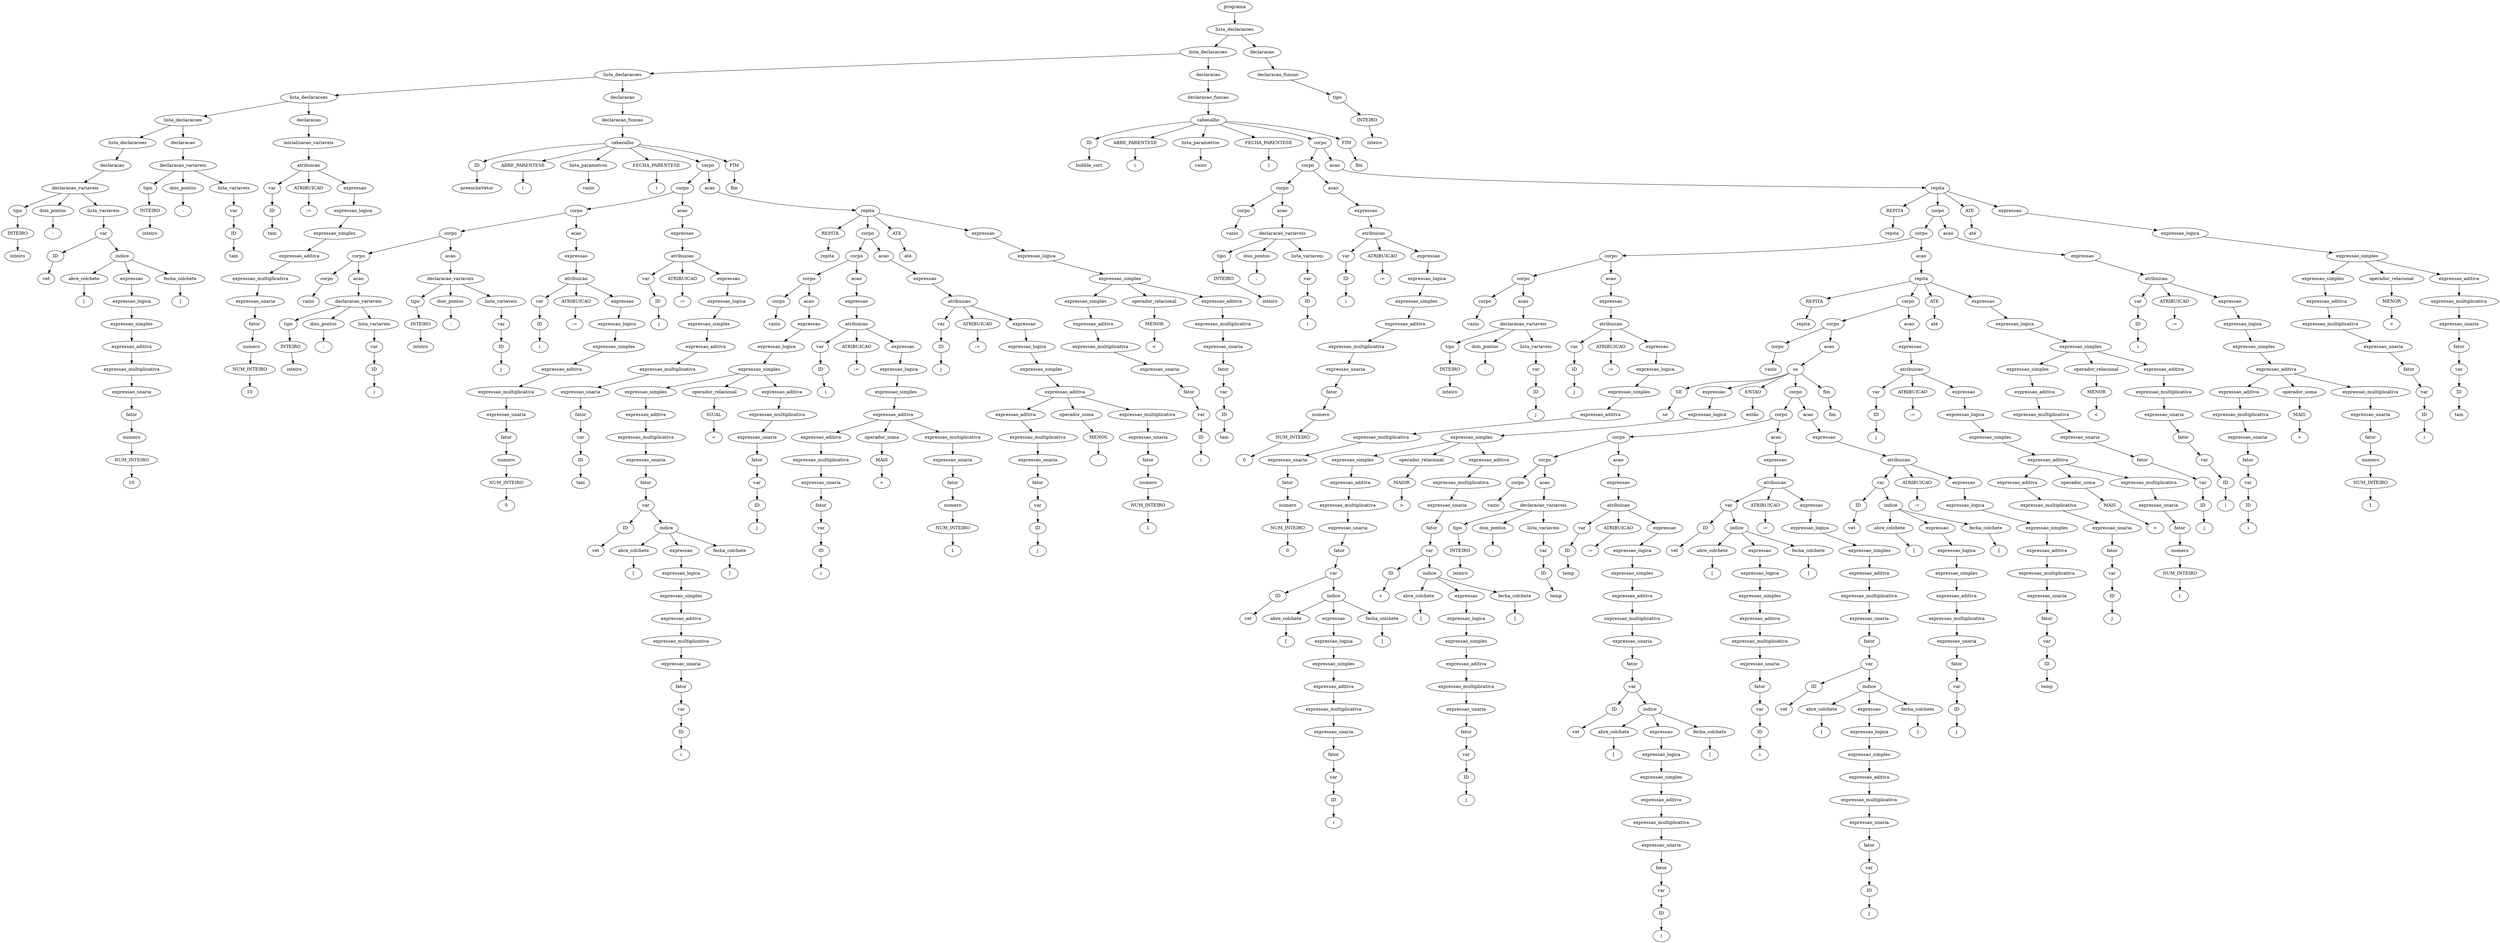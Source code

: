 digraph tree {
    "0x7f311a50ec10" [label="programa"];
    "0x7f311a4b1610" [label="lista_declaracoes"];
    "0x7f311a50ec70" [label="lista_declaracoes"];
    "0x7f311a506ac0" [label="lista_declaracoes"];
    "0x7f311a506a90" [label="lista_declaracoes"];
    "0x7f311a506670" [label="lista_declaracoes"];
    "0x7f311a604520" [label="lista_declaracoes"];
    "0x7f311a700100" [label="declaracao"];
    "0x7f311a506400" [label="declaracao_variaveis"];
    "0x7f311a6ed9a0" [label="tipo"];
    "0x7f311a6edd30" [label="INTEIRO"];
    "0x7f311a5061c0" [label="inteiro"];
    "0x7f311a6eda60" [label="dois_pontos"];
    "0x7f311a5065e0" [label=":"];
    "0x7f311a506340" [label="lista_variaveis"];
    "0x7f311a506490" [label="var"];
    "0x7f311a506250" [label="ID"];
    "0x7f311a506430" [label="vet"];
    "0x7f311a506280" [label="indice"];
    "0x7f311a506100" [label="abre_colchete"];
    "0x7f311a506550" [label="["];
    "0x7f311a5062b0" [label="expressao"];
    "0x7f311a5062e0" [label="expressao_logica"];
    "0x7f311a5063a0" [label="expressao_simples"];
    "0x7f311a5060d0" [label="expressao_aditiva"];
    "0x7f311a506310" [label="expressao_multiplicativa"];
    "0x7f311a5061f0" [label="expressao_unaria"];
    "0x7f311a506460" [label="fator"];
    "0x7f311a7000a0" [label="numero"];
    "0x7f311a6156d0" [label="NUM_INTEIRO"];
    "0x7f311a506130" [label="10"];
    "0x7f311a506580" [label="fecha_colchete"];
    "0x7f311a5065b0" [label="]"];
    "0x7f311a506190" [label="declaracao"];
    "0x7f311a506730" [label="declaracao_variaveis"];
    "0x7f311a506160" [label="tipo"];
    "0x7f311a506610" [label="INTEIRO"];
    "0x7f311a506370" [label="inteiro"];
    "0x7f311a506850" [label="dois_pontos"];
    "0x7f311a506880" [label=":"];
    "0x7f311a5066a0" [label="lista_variaveis"];
    "0x7f311a506520" [label="var"];
    "0x7f311a5064f0" [label="ID"];
    "0x7f311a506790" [label="tam"];
    "0x7f311a506af0" [label="declaracao"];
    "0x7f311a5068b0" [label="inicializacao_variaveis"];
    "0x7f311a506b20" [label="atribuicao"];
    "0x7f311a628250" [label="var"];
    "0x7f311a604340" [label="ID"];
    "0x7f311a5068e0" [label="tam"];
    "0x7f311a506bb0" [label="ATRIBUICAO"];
    "0x7f311a506be0" [label=":="];
    "0x7f311a506a60" [label="expressao"];
    "0x7f311a506a30" [label="expressao_logica"];
    "0x7f311a5069a0" [label="expressao_simples"];
    "0x7f311a5067f0" [label="expressao_aditiva"];
    "0x7f311a506a00" [label="expressao_multiplicativa"];
    "0x7f311a506910" [label="expressao_unaria"];
    "0x7f311a5067c0" [label="fator"];
    "0x7f311a506760" [label="numero"];
    "0x7f311a506700" [label="NUM_INTEIRO"];
    "0x7f311a5069d0" [label="10"];
    "0x7f311a506c70" [label="declaracao"];
    "0x7f311a506940" [label="declaracao_funcao"];
    "0x7f311a45f640" [label="cabecalho"];
    "0x7f311a51d370" [label="ID"];
    "0x7f311a51d3a0" [label="preencheVetor"];
    "0x7f311a51d2b0" [label="ABRE_PARENTESE"];
    "0x7f311a51d070" [label="("];
    "0x7f311a5066d0" [label="lista_parametros"];
    "0x7f311a506640" [label="vazio"];
    "0x7f311a51d1f0" [label="FECHA_PARENTESE"];
    "0x7f311a51d3d0" [label=")"];
    "0x7f311a50e5e0" [label="corpo"];
    "0x7f311a45fa60" [label="corpo"];
    "0x7f311a45f6d0" [label="corpo"];
    "0x7f311a45f1c0" [label="corpo"];
    "0x7f311a506f40" [label="corpo"];
    "0x7f311a506dc0" [label="corpo"];
    "0x7f311a506c10" [label="vazio"];
    "0x7f311a506df0" [label="acao"];
    "0x7f311a506ee0" [label="declaracao_variaveis"];
    "0x7f311a506cd0" [label="tipo"];
    "0x7f311a506d30" [label="INTEIRO"];
    "0x7f311a506eb0" [label="inteiro"];
    "0x7f311a506fa0" [label="dois_pontos"];
    "0x7f311a45f100" [label=":"];
    "0x7f311a506f10" [label="lista_variaveis"];
    "0x7f311a506d60" [label="var"];
    "0x7f311a506d00" [label="ID"];
    "0x7f311a45f040" [label="i"];
    "0x7f311a506e50" [label="acao"];
    "0x7f311a45f160" [label="declaracao_variaveis"];
    "0x7f311a506ca0" [label="tipo"];
    "0x7f311a506d90" [label="INTEIRO"];
    "0x7f311a45f130" [label="inteiro"];
    "0x7f311a45f220" [label="dois_pontos"];
    "0x7f311a45f340" [label=":"];
    "0x7f311a45f190" [label="lista_variaveis"];
    "0x7f311a506fd0" [label="var"];
    "0x7f311a506f70" [label="ID"];
    "0x7f311a45f280" [label="j"];
    "0x7f311a45f5e0" [label="acao"];
    "0x7f311a45f310" [label="expressao"];
    "0x7f311a45f580" [label="atribuicao"];
    "0x7f311a506e80" [label="var"];
    "0x7f311a506e20" [label="ID"];
    "0x7f311a45f370" [label="i"];
    "0x7f311a45f610" [label="ATRIBUICAO"];
    "0x7f311a45f6a0" [label=":="];
    "0x7f311a45f550" [label="expressao"];
    "0x7f311a45f520" [label="expressao_logica"];
    "0x7f311a45f460" [label="expressao_simples"];
    "0x7f311a45f400" [label="expressao_aditiva"];
    "0x7f311a45f4f0" [label="expressao_multiplicativa"];
    "0x7f311a45f3a0" [label="expressao_unaria"];
    "0x7f311a45f3d0" [label="fator"];
    "0x7f311a45f250" [label="numero"];
    "0x7f311a45f1f0" [label="NUM_INTEIRO"];
    "0x7f311a45f4c0" [label="0"];
    "0x7f311a45f970" [label="acao"];
    "0x7f311a45f700" [label="expressao"];
    "0x7f311a45f910" [label="atribuicao"];
    "0x7f311a45f0a0" [label="var"];
    "0x7f311a45f0d0" [label="ID"];
    "0x7f311a45f2e0" [label="j"];
    "0x7f311a45f9a0" [label="ATRIBUICAO"];
    "0x7f311a45fa30" [label=":="];
    "0x7f311a45f8e0" [label="expressao"];
    "0x7f311a45f8b0" [label="expressao_logica"];
    "0x7f311a45f7f0" [label="expressao_simples"];
    "0x7f311a45f790" [label="expressao_aditiva"];
    "0x7f311a45f880" [label="expressao_multiplicativa"];
    "0x7f311a45f070" [label="expressao_unaria"];
    "0x7f311a45f760" [label="fator"];
    "0x7f311a45f490" [label="var"];
    "0x7f311a45f430" [label="ID"];
    "0x7f311a45f850" [label="tam"];
    "0x7f311a45f820" [label="acao"];
    "0x7f311a51d250" [label="repita"];
    "0x7f311a51d2e0" [label="REPITA"];
    "0x7f311a51d280" [label="repita"];
    "0x7f311a50edf0" [label="corpo"];
    "0x7f311a50e880" [label="corpo"];
    "0x7f311a45ffa0" [label="corpo"];
    "0x7f311a45f5b0" [label="corpo"];
    "0x7f311a45f670" [label="vazio"];
    "0x7f311a50e250" [label="acao"];
    "0x7f311a50e220" [label="expressao"];
    "0x7f311a45fd90" [label="expressao_logica"];
    "0x7f311a50e130" [label="expressao_simples"];
    "0x7f311a45ff70" [label="expressao_simples"];
    "0x7f311a45f940" [label="expressao_aditiva"];
    "0x7f311a45fdf0" [label="expressao_multiplicativa"];
    "0x7f311a45ff40" [label="expressao_unaria"];
    "0x7f311a45fac0" [label="fator"];
    "0x7f311a45fb20" [label="var"];
    "0x7f311a45fb50" [label="ID"];
    "0x7f311a45fd60" [label="vet"];
    "0x7f311a45fd30" [label="indice"];
    "0x7f311a45fdc0" [label="abre_colchete"];
    "0x7f311a45feb0" [label="["];
    "0x7f311a45fd00" [label="expressao"];
    "0x7f311a45fcd0" [label="expressao_logica"];
    "0x7f311a45fc40" [label="expressao_simples"];
    "0x7f311a45fbb0" [label="expressao_aditiva"];
    "0x7f311a45fca0" [label="expressao_multiplicativa"];
    "0x7f311a45faf0" [label="expressao_unaria"];
    "0x7f311a45fb80" [label="fator"];
    "0x7f311a45fa90" [label="var"];
    "0x7f311a45f9d0" [label="ID"];
    "0x7f311a45fc70" [label="i"];
    "0x7f311a45fee0" [label="fecha_colchete"];
    "0x7f311a45ff10" [label="]"];
    "0x7f311a45fbe0" [label="operador_relacional"];
    "0x7f311a45fc10" [label="IGUAL"];
    "0x7f311a50e0a0" [label="="];
    "0x7f311a50e040" [label="expressao_aditiva"];
    "0x7f311a50e1c0" [label="expressao_multiplicativa"];
    "0x7f311a50e0d0" [label="expressao_unaria"];
    "0x7f311a45ffd0" [label="fator"];
    "0x7f311a45fe20" [label="var"];
    "0x7f311a45fe50" [label="ID"];
    "0x7f311a50e190" [label="j"];
    "0x7f311a50e850" [label="acao"];
    "0x7f311a45fe80" [label="expressao"];
    "0x7f311a50e550" [label="atribuicao"];
    "0x7f311a45f2b0" [label="var"];
    "0x7f311a45f730" [label="ID"];
    "0x7f311a50e2b0" [label="i"];
    "0x7f311a50e4f0" [label="ATRIBUICAO"];
    "0x7f311a50e7f0" [label=":="];
    "0x7f311a50e7c0" [label="expressao"];
    "0x7f311a50e790" [label="expressao_logica"];
    "0x7f311a50e4c0" [label="expressao_simples"];
    "0x7f311a50e5b0" [label="expressao_aditiva"];
    "0x7f311a50e3a0" [label="expressao_aditiva"];
    "0x7f311a50e490" [label="expressao_multiplicativa"];
    "0x7f311a50e070" [label="expressao_unaria"];
    "0x7f311a50e370" [label="fator"];
    "0x7f311a50e160" [label="var"];
    "0x7f311a50e100" [label="ID"];
    "0x7f311a50e460" [label="i"];
    "0x7f311a50e610" [label="operador_soma"];
    "0x7f311a50e430" [label="MAIS"];
    "0x7f311a50e520" [label="+"];
    "0x7f311a50e760" [label="expressao_multiplicativa"];
    "0x7f311a50e670" [label="expressao_unaria"];
    "0x7f311a50e580" [label="fator"];
    "0x7f311a50e3d0" [label="numero"];
    "0x7f311a50e400" [label="NUM_INTEIRO"];
    "0x7f311a50e730" [label="1"];
    "0x7f311a50edc0" [label="acao"];
    "0x7f311a50e8b0" [label="expressao"];
    "0x7f311a50eaf0" [label="atribuicao"];
    "0x7f311a50e2e0" [label="var"];
    "0x7f311a50e1f0" [label="ID"];
    "0x7f311a50e340" [label="j"];
    "0x7f311a50ea90" [label="ATRIBUICAO"];
    "0x7f311a50ed60" [label=":="];
    "0x7f311a50ed30" [label="expressao"];
    "0x7f311a50ed00" [label="expressao_logica"];
    "0x7f311a50ea60" [label="expressao_simples"];
    "0x7f311a50eb50" [label="expressao_aditiva"];
    "0x7f311a50e940" [label="expressao_aditiva"];
    "0x7f311a50ea30" [label="expressao_multiplicativa"];
    "0x7f311a50e280" [label="expressao_unaria"];
    "0x7f311a50e910" [label="fator"];
    "0x7f311a50e700" [label="var"];
    "0x7f311a50e6a0" [label="ID"];
    "0x7f311a50ea00" [label="j"];
    "0x7f311a50ebb0" [label="operador_soma"];
    "0x7f311a50e9d0" [label="MENOS"];
    "0x7f311a50eac0" [label="-"];
    "0x7f311a50ecd0" [label="expressao_multiplicativa"];
    "0x7f311a50ebe0" [label="expressao_unaria"];
    "0x7f311a50eb20" [label="fator"];
    "0x7f311a50e970" [label="numero"];
    "0x7f311a50e9a0" [label="NUM_INTEIRO"];
    "0x7f311a50eca0" [label="1"];
    "0x7f311a51d310" [label="ATE"];
    "0x7f311a51d340" [label="até"];
    "0x7f311a51d220" [label="expressao"];
    "0x7f311a50ef10" [label="expressao_logica"];
    "0x7f311a51d130" [label="expressao_simples"];
    "0x7f311a50eeb0" [label="expressao_simples"];
    "0x7f311a50eb80" [label="expressao_aditiva"];
    "0x7f311a50e820" [label="expressao_multiplicativa"];
    "0x7f311a50ee20" [label="expressao_unaria"];
    "0x7f311a50ed90" [label="fator"];
    "0x7f311a50e6d0" [label="var"];
    "0x7f311a50e310" [label="ID"];
    "0x7f311a50e8e0" [label="i"];
    "0x7f311a50eee0" [label="operador_relacional"];
    "0x7f311a50ef70" [label="MENOR"];
    "0x7f311a51d0a0" [label="<"];
    "0x7f311a51d040" [label="expressao_aditiva"];
    "0x7f311a51d1c0" [label="expressao_multiplicativa"];
    "0x7f311a51d0d0" [label="expressao_unaria"];
    "0x7f311a50efd0" [label="fator"];
    "0x7f311a50ee50" [label="var"];
    "0x7f311a50ee80" [label="ID"];
    "0x7f311a51d190" [label="tam"];
    "0x7f311a51d400" [label="FIM"];
    "0x7f311a51d430" [label="fim"];
    "0x7f311a506970" [label="declaracao"];
    "0x7f311a45fa00" [label="declaracao_funcao"];
    "0x7f311a51d760" [label="cabecalho"];
    "0x7f311a4b1d00" [label="ID"];
    "0x7f311a4b1d30" [label="bubble_sort"];
    "0x7f311a4b15e0" [label="ABRE_PARENTESE"];
    "0x7f311a4b1970" [label="("];
    "0x7f311a506c40" [label="lista_parametros"];
    "0x7f311a506b80" [label="vazio"];
    "0x7f311a4b1910" [label="FECHA_PARENTESE"];
    "0x7f311a4b1d60" [label=")"];
    "0x7f311a4b1c40" [label="corpo"];
    "0x7f311a51db80" [label="corpo"];
    "0x7f311a51d670" [label="corpo"];
    "0x7f311a51d4f0" [label="corpo"];
    "0x7f311a506b50" [label="vazio"];
    "0x7f311a51d520" [label="acao"];
    "0x7f311a51d610" [label="declaracao_variaveis"];
    "0x7f311a51d460" [label="tipo"];
    "0x7f311a51d4c0" [label="INTEIRO"];
    "0x7f311a51d5e0" [label="inteiro"];
    "0x7f311a51d6d0" [label="dois_pontos"];
    "0x7f311a51d7f0" [label=":"];
    "0x7f311a51d640" [label="lista_variaveis"];
    "0x7f311a51d160" [label="var"];
    "0x7f311a51d490" [label="ID"];
    "0x7f311a51d730" [label="i"];
    "0x7f311a51da90" [label="acao"];
    "0x7f311a51d7c0" [label="expressao"];
    "0x7f311a51da30" [label="atribuicao"];
    "0x7f311a50ec40" [label="var"];
    "0x7f311a51d100" [label="ID"];
    "0x7f311a51d820" [label="i"];
    "0x7f311a51dac0" [label="ATRIBUICAO"];
    "0x7f311a51db50" [label=":="];
    "0x7f311a51da00" [label="expressao"];
    "0x7f311a51d9d0" [label="expressao_logica"];
    "0x7f311a51d910" [label="expressao_simples"];
    "0x7f311a51d8b0" [label="expressao_aditiva"];
    "0x7f311a51d9a0" [label="expressao_multiplicativa"];
    "0x7f311a51d850" [label="expressao_unaria"];
    "0x7f311a51d880" [label="fator"];
    "0x7f311a51d700" [label="numero"];
    "0x7f311a51d6a0" [label="NUM_INTEIRO"];
    "0x7f311a51d970" [label="0"];
    "0x7f311a51d940" [label="acao"];
    "0x7f311a4b1be0" [label="repita"];
    "0x7f311a4b1c70" [label="REPITA"];
    "0x7f311a4b1c10" [label="repita"];
    "0x7f311a4b17c0" [label="corpo"];
    "0x7f311a4af820" [label="corpo"];
    "0x7f311a5122b0" [label="corpo"];
    "0x7f311a51dd60" [label="corpo"];
    "0x7f311a51d580" [label="corpo"];
    "0x7f311a51d5b0" [label="vazio"];
    "0x7f311a51dc10" [label="acao"];
    "0x7f311a51dd00" [label="declaracao_variaveis"];
    "0x7f311a51dbb0" [label="tipo"];
    "0x7f311a51daf0" [label="INTEIRO"];
    "0x7f311a51dcd0" [label="inteiro"];
    "0x7f311a51ddc0" [label="dois_pontos"];
    "0x7f311a51dee0" [label=":"];
    "0x7f311a51dd30" [label="lista_variaveis"];
    "0x7f311a51dbe0" [label="var"];
    "0x7f311a51da60" [label="ID"];
    "0x7f311a51de20" [label="j"];
    "0x7f311a51de50" [label="acao"];
    "0x7f311a51deb0" [label="expressao"];
    "0x7f311a512160" [label="atribuicao"];
    "0x7f311a51d550" [label="var"];
    "0x7f311a51d790" [label="ID"];
    "0x7f311a51df10" [label="j"];
    "0x7f311a5121f0" [label="ATRIBUICAO"];
    "0x7f311a512280" [label=":="];
    "0x7f311a512130" [label="expressao"];
    "0x7f311a512100" [label="expressao_logica"];
    "0x7f311a512040" [label="expressao_simples"];
    "0x7f311a51dfa0" [label="expressao_aditiva"];
    "0x7f311a5120d0" [label="expressao_multiplicativa"];
    "0x7f311a51df40" [label="expressao_unaria"];
    "0x7f311a51df70" [label="fator"];
    "0x7f311a51ddf0" [label="numero"];
    "0x7f311a51dd90" [label="NUM_INTEIRO"];
    "0x7f311a5120a0" [label="0"];
    "0x7f311a512070" [label="acao"];
    "0x7f311a4b11f0" [label="repita"];
    "0x7f311a4b1280" [label="REPITA"];
    "0x7f311a4b1220" [label="repita"];
    "0x7f311a4afd90" [label="corpo"];
    "0x7f311a512730" [label="corpo"];
    "0x7f311a51dc70" [label="corpo"];
    "0x7f311a51dca0" [label="vazio"];
    "0x7f311a512310" [label="acao"];
    "0x7f311a4af0a0" [label="se"];
    "0x7f311a4af130" [label="SE"];
    "0x7f311a4af580" [label="se"];
    "0x7f311a512be0" [label="expressao"];
    "0x7f311a512640" [label="expressao_logica"];
    "0x7f311a512dc0" [label="expressao_simples"];
    "0x7f311a512820" [label="expressao_simples"];
    "0x7f311a5123a0" [label="expressao_aditiva"];
    "0x7f311a5126a0" [label="expressao_multiplicativa"];
    "0x7f311a5127f0" [label="expressao_unaria"];
    "0x7f311a512370" [label="fator"];
    "0x7f311a5123d0" [label="var"];
    "0x7f311a512400" [label="ID"];
    "0x7f311a512610" [label="vet"];
    "0x7f311a5125e0" [label="indice"];
    "0x7f311a512670" [label="abre_colchete"];
    "0x7f311a512760" [label="["];
    "0x7f311a5125b0" [label="expressao"];
    "0x7f311a512580" [label="expressao_logica"];
    "0x7f311a5124f0" [label="expressao_simples"];
    "0x7f311a512460" [label="expressao_aditiva"];
    "0x7f311a512550" [label="expressao_multiplicativa"];
    "0x7f311a512340" [label="expressao_unaria"];
    "0x7f311a512430" [label="fator"];
    "0x7f311a5122e0" [label="var"];
    "0x7f311a512220" [label="ID"];
    "0x7f311a512520" [label="i"];
    "0x7f311a512790" [label="fecha_colchete"];
    "0x7f311a5127c0" [label="]"];
    "0x7f311a512490" [label="operador_relacional"];
    "0x7f311a5124c0" [label="MAIOR"];
    "0x7f311a512910" [label=">"];
    "0x7f311a5128b0" [label="expressao_aditiva"];
    "0x7f311a512c40" [label="expressao_multiplicativa"];
    "0x7f311a512d90" [label="expressao_unaria"];
    "0x7f311a512880" [label="fator"];
    "0x7f311a512970" [label="var"];
    "0x7f311a5129a0" [label="ID"];
    "0x7f311a512bb0" [label="v"];
    "0x7f311a512b80" [label="indice"];
    "0x7f311a512c10" [label="abre_colchete"];
    "0x7f311a512d00" [label="["];
    "0x7f311a512b50" [label="expressao"];
    "0x7f311a512b20" [label="expressao_logica"];
    "0x7f311a512a90" [label="expressao_simples"];
    "0x7f311a512a00" [label="expressao_aditiva"];
    "0x7f311a512af0" [label="expressao_multiplicativa"];
    "0x7f311a512940" [label="expressao_unaria"];
    "0x7f311a5129d0" [label="fator"];
    "0x7f311a5126d0" [label="var"];
    "0x7f311a512700" [label="ID"];
    "0x7f311a512ac0" [label="j"];
    "0x7f311a512d30" [label="fecha_colchete"];
    "0x7f311a512d60" [label="]"];
    "0x7f311a4af430" [label="ENTAO"];
    "0x7f311a4af8b0" [label="então"];
    "0x7f311a4af7f0" [label="corpo"];
    "0x7f311a4af190" [label="corpo"];
    "0x7f311a4ce820" [label="corpo"];
    "0x7f311a512f10" [label="corpo"];
    "0x7f311a512e80" [label="corpo"];
    "0x7f311a512cd0" [label="vazio"];
    "0x7f311a512eb0" [label="acao"];
    "0x7f311a512fa0" [label="declaracao_variaveis"];
    "0x7f311a512df0" [label="tipo"];
    "0x7f311a512a30" [label="INTEIRO"];
    "0x7f311a512f70" [label="inteiro"];
    "0x7f311a4ce0a0" [label="dois_pontos"];
    "0x7f311a4ce1c0" [label=":"];
    "0x7f311a512fd0" [label="lista_variaveis"];
    "0x7f311a512a60" [label="var"];
    "0x7f311a5128e0" [label="ID"];
    "0x7f311a4ce100" [label="temp"];
    "0x7f311a4ce730" [label="acao"];
    "0x7f311a4ce040" [label="expressao"];
    "0x7f311a4ce5e0" [label="atribuicao"];
    "0x7f311a512e20" [label="var"];
    "0x7f311a512e50" [label="ID"];
    "0x7f311a4ce1f0" [label="temp"];
    "0x7f311a4ce760" [label="ATRIBUICAO"];
    "0x7f311a4ce7f0" [label=":="];
    "0x7f311a4ce520" [label="expressao"];
    "0x7f311a4ce370" [label="expressao_logica"];
    "0x7f311a4ce700" [label="expressao_simples"];
    "0x7f311a4ce280" [label="expressao_aditiva"];
    "0x7f311a4ce580" [label="expressao_multiplicativa"];
    "0x7f311a4ce6d0" [label="expressao_unaria"];
    "0x7f311a4ce250" [label="fator"];
    "0x7f311a4ce2b0" [label="var"];
    "0x7f311a4ce2e0" [label="ID"];
    "0x7f311a4ce4f0" [label="vet"];
    "0x7f311a4ce4c0" [label="indice"];
    "0x7f311a4ce550" [label="abre_colchete"];
    "0x7f311a4ce640" [label="["];
    "0x7f311a4ce490" [label="expressao"];
    "0x7f311a4ce460" [label="expressao_logica"];
    "0x7f311a4ce3d0" [label="expressao_simples"];
    "0x7f311a4ce340" [label="expressao_aditiva"];
    "0x7f311a4ce430" [label="expressao_multiplicativa"];
    "0x7f311a4ce220" [label="expressao_unaria"];
    "0x7f311a4ce310" [label="fator"];
    "0x7f311a4ce0d0" [label="var"];
    "0x7f311a4ce070" [label="ID"];
    "0x7f311a4ce400" [label="i"];
    "0x7f311a4ce670" [label="fecha_colchete"];
    "0x7f311a4ce6a0" [label="]"];
    "0x7f311a4ceaf0" [label="acao"];
    "0x7f311a4cebe0" [label="expressao"];
    "0x7f311a4af040" [label="atribuicao"];
    "0x7f311a4ce3a0" [label="var"];
    "0x7f311a4ce790" [label="ID"];
    "0x7f311a4cea00" [label="vet"];
    "0x7f311a4ce9d0" [label="indice"];
    "0x7f311a4cea60" [label="abre_colchete"];
    "0x7f311a4ceb50" [label="["];
    "0x7f311a4ce9a0" [label="expressao"];
    "0x7f311a4ce970" [label="expressao_logica"];
    "0x7f311a4ce940" [label="expressao_simples"];
    "0x7f311a4ce8b0" [label="expressao_aditiva"];
    "0x7f311a4ce190" [label="expressao_multiplicativa"];
    "0x7f311a4ce850" [label="expressao_unaria"];
    "0x7f311a4ce880" [label="fator"];
    "0x7f311a512f40" [label="var"];
    "0x7f311a512ee0" [label="ID"];
    "0x7f311a4ce160" [label="i"];
    "0x7f311a4ceb80" [label="fecha_colchete"];
    "0x7f311a4cebb0" [label="]"];
    "0x7f311a4af0d0" [label="ATRIBUICAO"];
    "0x7f311a4af160" [label=":="];
    "0x7f311a4cee50" [label="expressao"];
    "0x7f311a4ced00" [label="expressao_logica"];
    "0x7f311a4ced30" [label="expressao_simples"];
    "0x7f311a4ce910" [label="expressao_aditiva"];
    "0x7f311a4ceeb0" [label="expressao_multiplicativa"];
    "0x7f311a4cef10" [label="expressao_unaria"];
    "0x7f311a4ce8e0" [label="fator"];
    "0x7f311a4cec40" [label="var"];
    "0x7f311a4cec70" [label="ID"];
    "0x7f311a4cee20" [label="vet"];
    "0x7f311a4cedf0" [label="indice"];
    "0x7f311a4cee80" [label="abre_colchete"];
    "0x7f311a4cef70" [label="["];
    "0x7f311a4cedc0" [label="expressao"];
    "0x7f311a4ced90" [label="expressao_logica"];
    "0x7f311a4ced60" [label="expressao_simples"];
    "0x7f311a4cecd0" [label="expressao_aditiva"];
    "0x7f311a4ceb20" [label="expressao_multiplicativa"];
    "0x7f311a4cea90" [label="expressao_unaria"];
    "0x7f311a4ceca0" [label="fator"];
    "0x7f311a4ce610" [label="var"];
    "0x7f311a4ce5b0" [label="ID"];
    "0x7f311a4cea30" [label="j"];
    "0x7f311a4cefa0" [label="fecha_colchete"];
    "0x7f311a4cefd0" [label="]"];
    "0x7f311a4af700" [label="acao"];
    "0x7f311a4af550" [label="expressao"];
    "0x7f311a4af6a0" [label="atribuicao"];
    "0x7f311a4af070" [label="var"];
    "0x7f311a4af100" [label="ID"];
    "0x7f311a4af370" [label="vet"];
    "0x7f311a4af340" [label="indice"];
    "0x7f311a4af3d0" [label="abre_colchete"];
    "0x7f311a4af4c0" [label="["];
    "0x7f311a4af310" [label="expressao"];
    "0x7f311a4af2e0" [label="expressao_logica"];
    "0x7f311a4af2b0" [label="expressao_simples"];
    "0x7f311a4af220" [label="expressao_aditiva"];
    "0x7f311a4ceac0" [label="expressao_multiplicativa"];
    "0x7f311a4af1c0" [label="expressao_unaria"];
    "0x7f311a4af1f0" [label="fator"];
    "0x7f311a4ce7c0" [label="var"];
    "0x7f311a4ce130" [label="ID"];
    "0x7f311a4cec10" [label="j"];
    "0x7f311a4af4f0" [label="fecha_colchete"];
    "0x7f311a4af520" [label="]"];
    "0x7f311a4af730" [label="ATRIBUICAO"];
    "0x7f311a4af7c0" [label=":="];
    "0x7f311a4af670" [label="expressao"];
    "0x7f311a4af640" [label="expressao_logica"];
    "0x7f311a4af5e0" [label="expressao_simples"];
    "0x7f311a4af280" [label="expressao_aditiva"];
    "0x7f311a4af490" [label="expressao_multiplicativa"];
    "0x7f311a4af400" [label="expressao_unaria"];
    "0x7f311a4af250" [label="fator"];
    "0x7f311a4cef40" [label="var"];
    "0x7f311a4ceee0" [label="ID"];
    "0x7f311a4af3a0" [label="temp"];
    "0x7f311a4af8e0" [label="fim"];
    "0x7f311a4af910" [label="fim"];
    "0x7f311a4afd60" [label="acao"];
    "0x7f311a512c70" [label="expressao"];
    "0x7f311a4afa90" [label="atribuicao"];
    "0x7f311a51dc40" [label="var"];
    "0x7f311a51de80" [label="ID"];
    "0x7f311a4af940" [label="j"];
    "0x7f311a4afa30" [label="ATRIBUICAO"];
    "0x7f311a4afd00" [label=":="];
    "0x7f311a4afcd0" [label="expressao"];
    "0x7f311a4afca0" [label="expressao_logica"];
    "0x7f311a4afa00" [label="expressao_simples"];
    "0x7f311a4afaf0" [label="expressao_aditiva"];
    "0x7f311a4af790" [label="expressao_aditiva"];
    "0x7f311a4af9d0" [label="expressao_multiplicativa"];
    "0x7f311a4af970" [label="expressao_unaria"];
    "0x7f311a4af880" [label="fator"];
    "0x7f311a4af850" [label="var"];
    "0x7f311a4af6d0" [label="ID"];
    "0x7f311a4af9a0" [label="j"];
    "0x7f311a4afb50" [label="operador_soma"];
    "0x7f311a4af5b0" [label="MAIS"];
    "0x7f311a4afa60" [label="+"];
    "0x7f311a4afc70" [label="expressao_multiplicativa"];
    "0x7f311a4afb80" [label="expressao_unaria"];
    "0x7f311a4afac0" [label="fator"];
    "0x7f311a4af460" [label="numero"];
    "0x7f311a4af610" [label="NUM_INTEIRO"];
    "0x7f311a4afc40" [label="1"];
    "0x7f311a4b12b0" [label="ATE"];
    "0x7f311a4b12e0" [label="até"];
    "0x7f311a4affd0" [label="expressao"];
    "0x7f311a4afeb0" [label="expressao_logica"];
    "0x7f311a4b10d0" [label="expressao_simples"];
    "0x7f311a4afe50" [label="expressao_simples"];
    "0x7f311a4afb20" [label="expressao_aditiva"];
    "0x7f311a4af760" [label="expressao_multiplicativa"];
    "0x7f311a4afdc0" [label="expressao_unaria"];
    "0x7f311a4afd30" [label="fator"];
    "0x7f311a512190" [label="var"];
    "0x7f311a512850" [label="ID"];
    "0x7f311a512ca0" [label="j"];
    "0x7f311a4afe80" [label="operador_relacional"];
    "0x7f311a4aff10" [label="MENOR"];
    "0x7f311a4b1040" [label="<"];
    "0x7f311a4affa0" [label="expressao_aditiva"];
    "0x7f311a4b1160" [label="expressao_multiplicativa"];
    "0x7f311a4b1070" [label="expressao_unaria"];
    "0x7f311a4aff70" [label="fator"];
    "0x7f311a4afdf0" [label="var"];
    "0x7f311a4afe20" [label="ID"];
    "0x7f311a4b1130" [label="i"];
    "0x7f311a4aff40" [label="acao"];
    "0x7f311a4afc10" [label="expressao"];
    "0x7f311a4b14c0" [label="atribuicao"];
    "0x7f311a5121c0" [label="var"];
    "0x7f311a512250" [label="ID"];
    "0x7f311a4b1310" [label="i"];
    "0x7f311a4b1460" [label="ATRIBUICAO"];
    "0x7f311a4b1730" [label=":="];
    "0x7f311a4b1700" [label="expressao"];
    "0x7f311a4b16d0" [label="expressao_logica"];
    "0x7f311a4b1430" [label="expressao_simples"];
    "0x7f311a4b1520" [label="expressao_aditiva"];
    "0x7f311a4b1250" [label="expressao_aditiva"];
    "0x7f311a4b1400" [label="expressao_multiplicativa"];
    "0x7f311a4b1340" [label="expressao_unaria"];
    "0x7f311a4b11c0" [label="fator"];
    "0x7f311a4b1100" [label="var"];
    "0x7f311a4b10a0" [label="ID"];
    "0x7f311a4b13d0" [label="i"];
    "0x7f311a4b1580" [label="operador_soma"];
    "0x7f311a4b13a0" [label="MAIS"];
    "0x7f311a4b1490" [label="+"];
    "0x7f311a4b16a0" [label="expressao_multiplicativa"];
    "0x7f311a4b15b0" [label="expressao_unaria"];
    "0x7f311a4b14f0" [label="fator"];
    "0x7f311a4b1190" [label="numero"];
    "0x7f311a4b1370" [label="NUM_INTEIRO"];
    "0x7f311a4b1670" [label="1"];
    "0x7f311a4b1ca0" [label="ATE"];
    "0x7f311a4b1cd0" [label="até"];
    "0x7f311a4b1bb0" [label="expressao"];
    "0x7f311a4b18e0" [label="expressao_logica"];
    "0x7f311a4b1ac0" [label="expressao_simples"];
    "0x7f311a4b1880" [label="expressao_simples"];
    "0x7f311a4b1550" [label="expressao_aditiva"];
    "0x7f311a4afbb0" [label="expressao_multiplicativa"];
    "0x7f311a4b17f0" [label="expressao_unaria"];
    "0x7f311a4b1760" [label="fator"];
    "0x7f311a51dfd0" [label="var"];
    "0x7f311a4afbe0" [label="ID"];
    "0x7f311a4afee0" [label="i"];
    "0x7f311a4b18b0" [label="operador_relacional"];
    "0x7f311a4b1940" [label="MENOR"];
    "0x7f311a4b1a30" [label="<"];
    "0x7f311a4b19d0" [label="expressao_aditiva"];
    "0x7f311a4b1b50" [label="expressao_multiplicativa"];
    "0x7f311a4b1a60" [label="expressao_unaria"];
    "0x7f311a4b19a0" [label="fator"];
    "0x7f311a4b1820" [label="var"];
    "0x7f311a4b1850" [label="ID"];
    "0x7f311a4b1b20" [label="tam"];
    "0x7f311a4b1d90" [label="FIM"];
    "0x7f311a4b1dc0" [label="fim"];
    "0x7f311a50ef40" [label="declaracao"];
    "0x7f311a51db20" [label="declaracao_funcao"];
    "0x7f311a45f7c0" [label="tipo"];
    "0x7f311a506220" [label="INTEIRO"];
    "0x7f311a5063d0" [label="inteiro"];
    "0x7f311a50ec10" -> "0x7f311a4b1610";
    "0x7f311a4b1610" -> "0x7f311a50ec70";
    "0x7f311a4b1610" -> "0x7f311a50ef40";
    "0x7f311a50ec70" -> "0x7f311a506ac0";
    "0x7f311a50ec70" -> "0x7f311a506970";
    "0x7f311a506ac0" -> "0x7f311a506a90";
    "0x7f311a506ac0" -> "0x7f311a506c70";
    "0x7f311a506a90" -> "0x7f311a506670";
    "0x7f311a506a90" -> "0x7f311a506af0";
    "0x7f311a506670" -> "0x7f311a604520";
    "0x7f311a506670" -> "0x7f311a506190";
    "0x7f311a604520" -> "0x7f311a700100";
    "0x7f311a700100" -> "0x7f311a506400";
    "0x7f311a506400" -> "0x7f311a6ed9a0";
    "0x7f311a506400" -> "0x7f311a6eda60";
    "0x7f311a506400" -> "0x7f311a506340";
    "0x7f311a6ed9a0" -> "0x7f311a6edd30";
    "0x7f311a6edd30" -> "0x7f311a5061c0";
    "0x7f311a6eda60" -> "0x7f311a5065e0";
    "0x7f311a506340" -> "0x7f311a506490";
    "0x7f311a506490" -> "0x7f311a506250";
    "0x7f311a506490" -> "0x7f311a506280";
    "0x7f311a506250" -> "0x7f311a506430";
    "0x7f311a506280" -> "0x7f311a506100";
    "0x7f311a506280" -> "0x7f311a5062b0";
    "0x7f311a506280" -> "0x7f311a506580";
    "0x7f311a506100" -> "0x7f311a506550";
    "0x7f311a5062b0" -> "0x7f311a5062e0";
    "0x7f311a5062e0" -> "0x7f311a5063a0";
    "0x7f311a5063a0" -> "0x7f311a5060d0";
    "0x7f311a5060d0" -> "0x7f311a506310";
    "0x7f311a506310" -> "0x7f311a5061f0";
    "0x7f311a5061f0" -> "0x7f311a506460";
    "0x7f311a506460" -> "0x7f311a7000a0";
    "0x7f311a7000a0" -> "0x7f311a6156d0";
    "0x7f311a6156d0" -> "0x7f311a506130";
    "0x7f311a506580" -> "0x7f311a5065b0";
    "0x7f311a506190" -> "0x7f311a506730";
    "0x7f311a506730" -> "0x7f311a506160";
    "0x7f311a506730" -> "0x7f311a506850";
    "0x7f311a506730" -> "0x7f311a5066a0";
    "0x7f311a506160" -> "0x7f311a506610";
    "0x7f311a506610" -> "0x7f311a506370";
    "0x7f311a506850" -> "0x7f311a506880";
    "0x7f311a5066a0" -> "0x7f311a506520";
    "0x7f311a506520" -> "0x7f311a5064f0";
    "0x7f311a5064f0" -> "0x7f311a506790";
    "0x7f311a506af0" -> "0x7f311a5068b0";
    "0x7f311a5068b0" -> "0x7f311a506b20";
    "0x7f311a506b20" -> "0x7f311a628250";
    "0x7f311a506b20" -> "0x7f311a506bb0";
    "0x7f311a506b20" -> "0x7f311a506a60";
    "0x7f311a628250" -> "0x7f311a604340";
    "0x7f311a604340" -> "0x7f311a5068e0";
    "0x7f311a506bb0" -> "0x7f311a506be0";
    "0x7f311a506a60" -> "0x7f311a506a30";
    "0x7f311a506a30" -> "0x7f311a5069a0";
    "0x7f311a5069a0" -> "0x7f311a5067f0";
    "0x7f311a5067f0" -> "0x7f311a506a00";
    "0x7f311a506a00" -> "0x7f311a506910";
    "0x7f311a506910" -> "0x7f311a5067c0";
    "0x7f311a5067c0" -> "0x7f311a506760";
    "0x7f311a506760" -> "0x7f311a506700";
    "0x7f311a506700" -> "0x7f311a5069d0";
    "0x7f311a506c70" -> "0x7f311a506940";
    "0x7f311a506940" -> "0x7f311a45f640";
    "0x7f311a45f640" -> "0x7f311a51d370";
    "0x7f311a45f640" -> "0x7f311a51d2b0";
    "0x7f311a45f640" -> "0x7f311a5066d0";
    "0x7f311a45f640" -> "0x7f311a51d1f0";
    "0x7f311a45f640" -> "0x7f311a50e5e0";
    "0x7f311a45f640" -> "0x7f311a51d400";
    "0x7f311a51d370" -> "0x7f311a51d3a0";
    "0x7f311a51d2b0" -> "0x7f311a51d070";
    "0x7f311a5066d0" -> "0x7f311a506640";
    "0x7f311a51d1f0" -> "0x7f311a51d3d0";
    "0x7f311a50e5e0" -> "0x7f311a45fa60";
    "0x7f311a50e5e0" -> "0x7f311a45f820";
    "0x7f311a45fa60" -> "0x7f311a45f6d0";
    "0x7f311a45fa60" -> "0x7f311a45f970";
    "0x7f311a45f6d0" -> "0x7f311a45f1c0";
    "0x7f311a45f6d0" -> "0x7f311a45f5e0";
    "0x7f311a45f1c0" -> "0x7f311a506f40";
    "0x7f311a45f1c0" -> "0x7f311a506e50";
    "0x7f311a506f40" -> "0x7f311a506dc0";
    "0x7f311a506f40" -> "0x7f311a506df0";
    "0x7f311a506dc0" -> "0x7f311a506c10";
    "0x7f311a506df0" -> "0x7f311a506ee0";
    "0x7f311a506ee0" -> "0x7f311a506cd0";
    "0x7f311a506ee0" -> "0x7f311a506fa0";
    "0x7f311a506ee0" -> "0x7f311a506f10";
    "0x7f311a506cd0" -> "0x7f311a506d30";
    "0x7f311a506d30" -> "0x7f311a506eb0";
    "0x7f311a506fa0" -> "0x7f311a45f100";
    "0x7f311a506f10" -> "0x7f311a506d60";
    "0x7f311a506d60" -> "0x7f311a506d00";
    "0x7f311a506d00" -> "0x7f311a45f040";
    "0x7f311a506e50" -> "0x7f311a45f160";
    "0x7f311a45f160" -> "0x7f311a506ca0";
    "0x7f311a45f160" -> "0x7f311a45f220";
    "0x7f311a45f160" -> "0x7f311a45f190";
    "0x7f311a506ca0" -> "0x7f311a506d90";
    "0x7f311a506d90" -> "0x7f311a45f130";
    "0x7f311a45f220" -> "0x7f311a45f340";
    "0x7f311a45f190" -> "0x7f311a506fd0";
    "0x7f311a506fd0" -> "0x7f311a506f70";
    "0x7f311a506f70" -> "0x7f311a45f280";
    "0x7f311a45f5e0" -> "0x7f311a45f310";
    "0x7f311a45f310" -> "0x7f311a45f580";
    "0x7f311a45f580" -> "0x7f311a506e80";
    "0x7f311a45f580" -> "0x7f311a45f610";
    "0x7f311a45f580" -> "0x7f311a45f550";
    "0x7f311a506e80" -> "0x7f311a506e20";
    "0x7f311a506e20" -> "0x7f311a45f370";
    "0x7f311a45f610" -> "0x7f311a45f6a0";
    "0x7f311a45f550" -> "0x7f311a45f520";
    "0x7f311a45f520" -> "0x7f311a45f460";
    "0x7f311a45f460" -> "0x7f311a45f400";
    "0x7f311a45f400" -> "0x7f311a45f4f0";
    "0x7f311a45f4f0" -> "0x7f311a45f3a0";
    "0x7f311a45f3a0" -> "0x7f311a45f3d0";
    "0x7f311a45f3d0" -> "0x7f311a45f250";
    "0x7f311a45f250" -> "0x7f311a45f1f0";
    "0x7f311a45f1f0" -> "0x7f311a45f4c0";
    "0x7f311a45f970" -> "0x7f311a45f700";
    "0x7f311a45f700" -> "0x7f311a45f910";
    "0x7f311a45f910" -> "0x7f311a45f0a0";
    "0x7f311a45f910" -> "0x7f311a45f9a0";
    "0x7f311a45f910" -> "0x7f311a45f8e0";
    "0x7f311a45f0a0" -> "0x7f311a45f0d0";
    "0x7f311a45f0d0" -> "0x7f311a45f2e0";
    "0x7f311a45f9a0" -> "0x7f311a45fa30";
    "0x7f311a45f8e0" -> "0x7f311a45f8b0";
    "0x7f311a45f8b0" -> "0x7f311a45f7f0";
    "0x7f311a45f7f0" -> "0x7f311a45f790";
    "0x7f311a45f790" -> "0x7f311a45f880";
    "0x7f311a45f880" -> "0x7f311a45f070";
    "0x7f311a45f070" -> "0x7f311a45f760";
    "0x7f311a45f760" -> "0x7f311a45f490";
    "0x7f311a45f490" -> "0x7f311a45f430";
    "0x7f311a45f430" -> "0x7f311a45f850";
    "0x7f311a45f820" -> "0x7f311a51d250";
    "0x7f311a51d250" -> "0x7f311a51d2e0";
    "0x7f311a51d250" -> "0x7f311a50edf0";
    "0x7f311a51d250" -> "0x7f311a51d310";
    "0x7f311a51d250" -> "0x7f311a51d220";
    "0x7f311a51d2e0" -> "0x7f311a51d280";
    "0x7f311a50edf0" -> "0x7f311a50e880";
    "0x7f311a50edf0" -> "0x7f311a50edc0";
    "0x7f311a50e880" -> "0x7f311a45ffa0";
    "0x7f311a50e880" -> "0x7f311a50e850";
    "0x7f311a45ffa0" -> "0x7f311a45f5b0";
    "0x7f311a45ffa0" -> "0x7f311a50e250";
    "0x7f311a45f5b0" -> "0x7f311a45f670";
    "0x7f311a50e250" -> "0x7f311a50e220";
    "0x7f311a50e220" -> "0x7f311a45fd90";
    "0x7f311a45fd90" -> "0x7f311a50e130";
    "0x7f311a50e130" -> "0x7f311a45ff70";
    "0x7f311a50e130" -> "0x7f311a45fbe0";
    "0x7f311a50e130" -> "0x7f311a50e040";
    "0x7f311a45ff70" -> "0x7f311a45f940";
    "0x7f311a45f940" -> "0x7f311a45fdf0";
    "0x7f311a45fdf0" -> "0x7f311a45ff40";
    "0x7f311a45ff40" -> "0x7f311a45fac0";
    "0x7f311a45fac0" -> "0x7f311a45fb20";
    "0x7f311a45fb20" -> "0x7f311a45fb50";
    "0x7f311a45fb20" -> "0x7f311a45fd30";
    "0x7f311a45fb50" -> "0x7f311a45fd60";
    "0x7f311a45fd30" -> "0x7f311a45fdc0";
    "0x7f311a45fd30" -> "0x7f311a45fd00";
    "0x7f311a45fd30" -> "0x7f311a45fee0";
    "0x7f311a45fdc0" -> "0x7f311a45feb0";
    "0x7f311a45fd00" -> "0x7f311a45fcd0";
    "0x7f311a45fcd0" -> "0x7f311a45fc40";
    "0x7f311a45fc40" -> "0x7f311a45fbb0";
    "0x7f311a45fbb0" -> "0x7f311a45fca0";
    "0x7f311a45fca0" -> "0x7f311a45faf0";
    "0x7f311a45faf0" -> "0x7f311a45fb80";
    "0x7f311a45fb80" -> "0x7f311a45fa90";
    "0x7f311a45fa90" -> "0x7f311a45f9d0";
    "0x7f311a45f9d0" -> "0x7f311a45fc70";
    "0x7f311a45fee0" -> "0x7f311a45ff10";
    "0x7f311a45fbe0" -> "0x7f311a45fc10";
    "0x7f311a45fc10" -> "0x7f311a50e0a0";
    "0x7f311a50e040" -> "0x7f311a50e1c0";
    "0x7f311a50e1c0" -> "0x7f311a50e0d0";
    "0x7f311a50e0d0" -> "0x7f311a45ffd0";
    "0x7f311a45ffd0" -> "0x7f311a45fe20";
    "0x7f311a45fe20" -> "0x7f311a45fe50";
    "0x7f311a45fe50" -> "0x7f311a50e190";
    "0x7f311a50e850" -> "0x7f311a45fe80";
    "0x7f311a45fe80" -> "0x7f311a50e550";
    "0x7f311a50e550" -> "0x7f311a45f2b0";
    "0x7f311a50e550" -> "0x7f311a50e4f0";
    "0x7f311a50e550" -> "0x7f311a50e7c0";
    "0x7f311a45f2b0" -> "0x7f311a45f730";
    "0x7f311a45f730" -> "0x7f311a50e2b0";
    "0x7f311a50e4f0" -> "0x7f311a50e7f0";
    "0x7f311a50e7c0" -> "0x7f311a50e790";
    "0x7f311a50e790" -> "0x7f311a50e4c0";
    "0x7f311a50e4c0" -> "0x7f311a50e5b0";
    "0x7f311a50e5b0" -> "0x7f311a50e3a0";
    "0x7f311a50e5b0" -> "0x7f311a50e610";
    "0x7f311a50e5b0" -> "0x7f311a50e760";
    "0x7f311a50e3a0" -> "0x7f311a50e490";
    "0x7f311a50e490" -> "0x7f311a50e070";
    "0x7f311a50e070" -> "0x7f311a50e370";
    "0x7f311a50e370" -> "0x7f311a50e160";
    "0x7f311a50e160" -> "0x7f311a50e100";
    "0x7f311a50e100" -> "0x7f311a50e460";
    "0x7f311a50e610" -> "0x7f311a50e430";
    "0x7f311a50e430" -> "0x7f311a50e520";
    "0x7f311a50e760" -> "0x7f311a50e670";
    "0x7f311a50e670" -> "0x7f311a50e580";
    "0x7f311a50e580" -> "0x7f311a50e3d0";
    "0x7f311a50e3d0" -> "0x7f311a50e400";
    "0x7f311a50e400" -> "0x7f311a50e730";
    "0x7f311a50edc0" -> "0x7f311a50e8b0";
    "0x7f311a50e8b0" -> "0x7f311a50eaf0";
    "0x7f311a50eaf0" -> "0x7f311a50e2e0";
    "0x7f311a50eaf0" -> "0x7f311a50ea90";
    "0x7f311a50eaf0" -> "0x7f311a50ed30";
    "0x7f311a50e2e0" -> "0x7f311a50e1f0";
    "0x7f311a50e1f0" -> "0x7f311a50e340";
    "0x7f311a50ea90" -> "0x7f311a50ed60";
    "0x7f311a50ed30" -> "0x7f311a50ed00";
    "0x7f311a50ed00" -> "0x7f311a50ea60";
    "0x7f311a50ea60" -> "0x7f311a50eb50";
    "0x7f311a50eb50" -> "0x7f311a50e940";
    "0x7f311a50eb50" -> "0x7f311a50ebb0";
    "0x7f311a50eb50" -> "0x7f311a50ecd0";
    "0x7f311a50e940" -> "0x7f311a50ea30";
    "0x7f311a50ea30" -> "0x7f311a50e280";
    "0x7f311a50e280" -> "0x7f311a50e910";
    "0x7f311a50e910" -> "0x7f311a50e700";
    "0x7f311a50e700" -> "0x7f311a50e6a0";
    "0x7f311a50e6a0" -> "0x7f311a50ea00";
    "0x7f311a50ebb0" -> "0x7f311a50e9d0";
    "0x7f311a50e9d0" -> "0x7f311a50eac0";
    "0x7f311a50ecd0" -> "0x7f311a50ebe0";
    "0x7f311a50ebe0" -> "0x7f311a50eb20";
    "0x7f311a50eb20" -> "0x7f311a50e970";
    "0x7f311a50e970" -> "0x7f311a50e9a0";
    "0x7f311a50e9a0" -> "0x7f311a50eca0";
    "0x7f311a51d310" -> "0x7f311a51d340";
    "0x7f311a51d220" -> "0x7f311a50ef10";
    "0x7f311a50ef10" -> "0x7f311a51d130";
    "0x7f311a51d130" -> "0x7f311a50eeb0";
    "0x7f311a51d130" -> "0x7f311a50eee0";
    "0x7f311a51d130" -> "0x7f311a51d040";
    "0x7f311a50eeb0" -> "0x7f311a50eb80";
    "0x7f311a50eb80" -> "0x7f311a50e820";
    "0x7f311a50e820" -> "0x7f311a50ee20";
    "0x7f311a50ee20" -> "0x7f311a50ed90";
    "0x7f311a50ed90" -> "0x7f311a50e6d0";
    "0x7f311a50e6d0" -> "0x7f311a50e310";
    "0x7f311a50e310" -> "0x7f311a50e8e0";
    "0x7f311a50eee0" -> "0x7f311a50ef70";
    "0x7f311a50ef70" -> "0x7f311a51d0a0";
    "0x7f311a51d040" -> "0x7f311a51d1c0";
    "0x7f311a51d1c0" -> "0x7f311a51d0d0";
    "0x7f311a51d0d0" -> "0x7f311a50efd0";
    "0x7f311a50efd0" -> "0x7f311a50ee50";
    "0x7f311a50ee50" -> "0x7f311a50ee80";
    "0x7f311a50ee80" -> "0x7f311a51d190";
    "0x7f311a51d400" -> "0x7f311a51d430";
    "0x7f311a506970" -> "0x7f311a45fa00";
    "0x7f311a45fa00" -> "0x7f311a51d760";
    "0x7f311a51d760" -> "0x7f311a4b1d00";
    "0x7f311a51d760" -> "0x7f311a4b15e0";
    "0x7f311a51d760" -> "0x7f311a506c40";
    "0x7f311a51d760" -> "0x7f311a4b1910";
    "0x7f311a51d760" -> "0x7f311a4b1c40";
    "0x7f311a51d760" -> "0x7f311a4b1d90";
    "0x7f311a4b1d00" -> "0x7f311a4b1d30";
    "0x7f311a4b15e0" -> "0x7f311a4b1970";
    "0x7f311a506c40" -> "0x7f311a506b80";
    "0x7f311a4b1910" -> "0x7f311a4b1d60";
    "0x7f311a4b1c40" -> "0x7f311a51db80";
    "0x7f311a4b1c40" -> "0x7f311a51d940";
    "0x7f311a51db80" -> "0x7f311a51d670";
    "0x7f311a51db80" -> "0x7f311a51da90";
    "0x7f311a51d670" -> "0x7f311a51d4f0";
    "0x7f311a51d670" -> "0x7f311a51d520";
    "0x7f311a51d4f0" -> "0x7f311a506b50";
    "0x7f311a51d520" -> "0x7f311a51d610";
    "0x7f311a51d610" -> "0x7f311a51d460";
    "0x7f311a51d610" -> "0x7f311a51d6d0";
    "0x7f311a51d610" -> "0x7f311a51d640";
    "0x7f311a51d460" -> "0x7f311a51d4c0";
    "0x7f311a51d4c0" -> "0x7f311a51d5e0";
    "0x7f311a51d6d0" -> "0x7f311a51d7f0";
    "0x7f311a51d640" -> "0x7f311a51d160";
    "0x7f311a51d160" -> "0x7f311a51d490";
    "0x7f311a51d490" -> "0x7f311a51d730";
    "0x7f311a51da90" -> "0x7f311a51d7c0";
    "0x7f311a51d7c0" -> "0x7f311a51da30";
    "0x7f311a51da30" -> "0x7f311a50ec40";
    "0x7f311a51da30" -> "0x7f311a51dac0";
    "0x7f311a51da30" -> "0x7f311a51da00";
    "0x7f311a50ec40" -> "0x7f311a51d100";
    "0x7f311a51d100" -> "0x7f311a51d820";
    "0x7f311a51dac0" -> "0x7f311a51db50";
    "0x7f311a51da00" -> "0x7f311a51d9d0";
    "0x7f311a51d9d0" -> "0x7f311a51d910";
    "0x7f311a51d910" -> "0x7f311a51d8b0";
    "0x7f311a51d8b0" -> "0x7f311a51d9a0";
    "0x7f311a51d9a0" -> "0x7f311a51d850";
    "0x7f311a51d850" -> "0x7f311a51d880";
    "0x7f311a51d880" -> "0x7f311a51d700";
    "0x7f311a51d700" -> "0x7f311a51d6a0";
    "0x7f311a51d6a0" -> "0x7f311a51d970";
    "0x7f311a51d940" -> "0x7f311a4b1be0";
    "0x7f311a4b1be0" -> "0x7f311a4b1c70";
    "0x7f311a4b1be0" -> "0x7f311a4b17c0";
    "0x7f311a4b1be0" -> "0x7f311a4b1ca0";
    "0x7f311a4b1be0" -> "0x7f311a4b1bb0";
    "0x7f311a4b1c70" -> "0x7f311a4b1c10";
    "0x7f311a4b17c0" -> "0x7f311a4af820";
    "0x7f311a4b17c0" -> "0x7f311a4aff40";
    "0x7f311a4af820" -> "0x7f311a5122b0";
    "0x7f311a4af820" -> "0x7f311a512070";
    "0x7f311a5122b0" -> "0x7f311a51dd60";
    "0x7f311a5122b0" -> "0x7f311a51de50";
    "0x7f311a51dd60" -> "0x7f311a51d580";
    "0x7f311a51dd60" -> "0x7f311a51dc10";
    "0x7f311a51d580" -> "0x7f311a51d5b0";
    "0x7f311a51dc10" -> "0x7f311a51dd00";
    "0x7f311a51dd00" -> "0x7f311a51dbb0";
    "0x7f311a51dd00" -> "0x7f311a51ddc0";
    "0x7f311a51dd00" -> "0x7f311a51dd30";
    "0x7f311a51dbb0" -> "0x7f311a51daf0";
    "0x7f311a51daf0" -> "0x7f311a51dcd0";
    "0x7f311a51ddc0" -> "0x7f311a51dee0";
    "0x7f311a51dd30" -> "0x7f311a51dbe0";
    "0x7f311a51dbe0" -> "0x7f311a51da60";
    "0x7f311a51da60" -> "0x7f311a51de20";
    "0x7f311a51de50" -> "0x7f311a51deb0";
    "0x7f311a51deb0" -> "0x7f311a512160";
    "0x7f311a512160" -> "0x7f311a51d550";
    "0x7f311a512160" -> "0x7f311a5121f0";
    "0x7f311a512160" -> "0x7f311a512130";
    "0x7f311a51d550" -> "0x7f311a51d790";
    "0x7f311a51d790" -> "0x7f311a51df10";
    "0x7f311a5121f0" -> "0x7f311a512280";
    "0x7f311a512130" -> "0x7f311a512100";
    "0x7f311a512100" -> "0x7f311a512040";
    "0x7f311a512040" -> "0x7f311a51dfa0";
    "0x7f311a51dfa0" -> "0x7f311a5120d0";
    "0x7f311a5120d0" -> "0x7f311a51df40";
    "0x7f311a51df40" -> "0x7f311a51df70";
    "0x7f311a51df70" -> "0x7f311a51ddf0";
    "0x7f311a51ddf0" -> "0x7f311a51dd90";
    "0x7f311a51dd90" -> "0x7f311a5120a0";
    "0x7f311a512070" -> "0x7f311a4b11f0";
    "0x7f311a4b11f0" -> "0x7f311a4b1280";
    "0x7f311a4b11f0" -> "0x7f311a4afd90";
    "0x7f311a4b11f0" -> "0x7f311a4b12b0";
    "0x7f311a4b11f0" -> "0x7f311a4affd0";
    "0x7f311a4b1280" -> "0x7f311a4b1220";
    "0x7f311a4afd90" -> "0x7f311a512730";
    "0x7f311a4afd90" -> "0x7f311a4afd60";
    "0x7f311a512730" -> "0x7f311a51dc70";
    "0x7f311a512730" -> "0x7f311a512310";
    "0x7f311a51dc70" -> "0x7f311a51dca0";
    "0x7f311a512310" -> "0x7f311a4af0a0";
    "0x7f311a4af0a0" -> "0x7f311a4af130";
    "0x7f311a4af0a0" -> "0x7f311a512be0";
    "0x7f311a4af0a0" -> "0x7f311a4af430";
    "0x7f311a4af0a0" -> "0x7f311a4af7f0";
    "0x7f311a4af0a0" -> "0x7f311a4af8e0";
    "0x7f311a4af130" -> "0x7f311a4af580";
    "0x7f311a512be0" -> "0x7f311a512640";
    "0x7f311a512640" -> "0x7f311a512dc0";
    "0x7f311a512dc0" -> "0x7f311a512820";
    "0x7f311a512dc0" -> "0x7f311a512490";
    "0x7f311a512dc0" -> "0x7f311a5128b0";
    "0x7f311a512820" -> "0x7f311a5123a0";
    "0x7f311a5123a0" -> "0x7f311a5126a0";
    "0x7f311a5126a0" -> "0x7f311a5127f0";
    "0x7f311a5127f0" -> "0x7f311a512370";
    "0x7f311a512370" -> "0x7f311a5123d0";
    "0x7f311a5123d0" -> "0x7f311a512400";
    "0x7f311a5123d0" -> "0x7f311a5125e0";
    "0x7f311a512400" -> "0x7f311a512610";
    "0x7f311a5125e0" -> "0x7f311a512670";
    "0x7f311a5125e0" -> "0x7f311a5125b0";
    "0x7f311a5125e0" -> "0x7f311a512790";
    "0x7f311a512670" -> "0x7f311a512760";
    "0x7f311a5125b0" -> "0x7f311a512580";
    "0x7f311a512580" -> "0x7f311a5124f0";
    "0x7f311a5124f0" -> "0x7f311a512460";
    "0x7f311a512460" -> "0x7f311a512550";
    "0x7f311a512550" -> "0x7f311a512340";
    "0x7f311a512340" -> "0x7f311a512430";
    "0x7f311a512430" -> "0x7f311a5122e0";
    "0x7f311a5122e0" -> "0x7f311a512220";
    "0x7f311a512220" -> "0x7f311a512520";
    "0x7f311a512790" -> "0x7f311a5127c0";
    "0x7f311a512490" -> "0x7f311a5124c0";
    "0x7f311a5124c0" -> "0x7f311a512910";
    "0x7f311a5128b0" -> "0x7f311a512c40";
    "0x7f311a512c40" -> "0x7f311a512d90";
    "0x7f311a512d90" -> "0x7f311a512880";
    "0x7f311a512880" -> "0x7f311a512970";
    "0x7f311a512970" -> "0x7f311a5129a0";
    "0x7f311a512970" -> "0x7f311a512b80";
    "0x7f311a5129a0" -> "0x7f311a512bb0";
    "0x7f311a512b80" -> "0x7f311a512c10";
    "0x7f311a512b80" -> "0x7f311a512b50";
    "0x7f311a512b80" -> "0x7f311a512d30";
    "0x7f311a512c10" -> "0x7f311a512d00";
    "0x7f311a512b50" -> "0x7f311a512b20";
    "0x7f311a512b20" -> "0x7f311a512a90";
    "0x7f311a512a90" -> "0x7f311a512a00";
    "0x7f311a512a00" -> "0x7f311a512af0";
    "0x7f311a512af0" -> "0x7f311a512940";
    "0x7f311a512940" -> "0x7f311a5129d0";
    "0x7f311a5129d0" -> "0x7f311a5126d0";
    "0x7f311a5126d0" -> "0x7f311a512700";
    "0x7f311a512700" -> "0x7f311a512ac0";
    "0x7f311a512d30" -> "0x7f311a512d60";
    "0x7f311a4af430" -> "0x7f311a4af8b0";
    "0x7f311a4af7f0" -> "0x7f311a4af190";
    "0x7f311a4af7f0" -> "0x7f311a4af700";
    "0x7f311a4af190" -> "0x7f311a4ce820";
    "0x7f311a4af190" -> "0x7f311a4ceaf0";
    "0x7f311a4ce820" -> "0x7f311a512f10";
    "0x7f311a4ce820" -> "0x7f311a4ce730";
    "0x7f311a512f10" -> "0x7f311a512e80";
    "0x7f311a512f10" -> "0x7f311a512eb0";
    "0x7f311a512e80" -> "0x7f311a512cd0";
    "0x7f311a512eb0" -> "0x7f311a512fa0";
    "0x7f311a512fa0" -> "0x7f311a512df0";
    "0x7f311a512fa0" -> "0x7f311a4ce0a0";
    "0x7f311a512fa0" -> "0x7f311a512fd0";
    "0x7f311a512df0" -> "0x7f311a512a30";
    "0x7f311a512a30" -> "0x7f311a512f70";
    "0x7f311a4ce0a0" -> "0x7f311a4ce1c0";
    "0x7f311a512fd0" -> "0x7f311a512a60";
    "0x7f311a512a60" -> "0x7f311a5128e0";
    "0x7f311a5128e0" -> "0x7f311a4ce100";
    "0x7f311a4ce730" -> "0x7f311a4ce040";
    "0x7f311a4ce040" -> "0x7f311a4ce5e0";
    "0x7f311a4ce5e0" -> "0x7f311a512e20";
    "0x7f311a4ce5e0" -> "0x7f311a4ce760";
    "0x7f311a4ce5e0" -> "0x7f311a4ce520";
    "0x7f311a512e20" -> "0x7f311a512e50";
    "0x7f311a512e50" -> "0x7f311a4ce1f0";
    "0x7f311a4ce760" -> "0x7f311a4ce7f0";
    "0x7f311a4ce520" -> "0x7f311a4ce370";
    "0x7f311a4ce370" -> "0x7f311a4ce700";
    "0x7f311a4ce700" -> "0x7f311a4ce280";
    "0x7f311a4ce280" -> "0x7f311a4ce580";
    "0x7f311a4ce580" -> "0x7f311a4ce6d0";
    "0x7f311a4ce6d0" -> "0x7f311a4ce250";
    "0x7f311a4ce250" -> "0x7f311a4ce2b0";
    "0x7f311a4ce2b0" -> "0x7f311a4ce2e0";
    "0x7f311a4ce2b0" -> "0x7f311a4ce4c0";
    "0x7f311a4ce2e0" -> "0x7f311a4ce4f0";
    "0x7f311a4ce4c0" -> "0x7f311a4ce550";
    "0x7f311a4ce4c0" -> "0x7f311a4ce490";
    "0x7f311a4ce4c0" -> "0x7f311a4ce670";
    "0x7f311a4ce550" -> "0x7f311a4ce640";
    "0x7f311a4ce490" -> "0x7f311a4ce460";
    "0x7f311a4ce460" -> "0x7f311a4ce3d0";
    "0x7f311a4ce3d0" -> "0x7f311a4ce340";
    "0x7f311a4ce340" -> "0x7f311a4ce430";
    "0x7f311a4ce430" -> "0x7f311a4ce220";
    "0x7f311a4ce220" -> "0x7f311a4ce310";
    "0x7f311a4ce310" -> "0x7f311a4ce0d0";
    "0x7f311a4ce0d0" -> "0x7f311a4ce070";
    "0x7f311a4ce070" -> "0x7f311a4ce400";
    "0x7f311a4ce670" -> "0x7f311a4ce6a0";
    "0x7f311a4ceaf0" -> "0x7f311a4cebe0";
    "0x7f311a4cebe0" -> "0x7f311a4af040";
    "0x7f311a4af040" -> "0x7f311a4ce3a0";
    "0x7f311a4af040" -> "0x7f311a4af0d0";
    "0x7f311a4af040" -> "0x7f311a4cee50";
    "0x7f311a4ce3a0" -> "0x7f311a4ce790";
    "0x7f311a4ce3a0" -> "0x7f311a4ce9d0";
    "0x7f311a4ce790" -> "0x7f311a4cea00";
    "0x7f311a4ce9d0" -> "0x7f311a4cea60";
    "0x7f311a4ce9d0" -> "0x7f311a4ce9a0";
    "0x7f311a4ce9d0" -> "0x7f311a4ceb80";
    "0x7f311a4cea60" -> "0x7f311a4ceb50";
    "0x7f311a4ce9a0" -> "0x7f311a4ce970";
    "0x7f311a4ce970" -> "0x7f311a4ce940";
    "0x7f311a4ce940" -> "0x7f311a4ce8b0";
    "0x7f311a4ce8b0" -> "0x7f311a4ce190";
    "0x7f311a4ce190" -> "0x7f311a4ce850";
    "0x7f311a4ce850" -> "0x7f311a4ce880";
    "0x7f311a4ce880" -> "0x7f311a512f40";
    "0x7f311a512f40" -> "0x7f311a512ee0";
    "0x7f311a512ee0" -> "0x7f311a4ce160";
    "0x7f311a4ceb80" -> "0x7f311a4cebb0";
    "0x7f311a4af0d0" -> "0x7f311a4af160";
    "0x7f311a4cee50" -> "0x7f311a4ced00";
    "0x7f311a4ced00" -> "0x7f311a4ced30";
    "0x7f311a4ced30" -> "0x7f311a4ce910";
    "0x7f311a4ce910" -> "0x7f311a4ceeb0";
    "0x7f311a4ceeb0" -> "0x7f311a4cef10";
    "0x7f311a4cef10" -> "0x7f311a4ce8e0";
    "0x7f311a4ce8e0" -> "0x7f311a4cec40";
    "0x7f311a4cec40" -> "0x7f311a4cec70";
    "0x7f311a4cec40" -> "0x7f311a4cedf0";
    "0x7f311a4cec70" -> "0x7f311a4cee20";
    "0x7f311a4cedf0" -> "0x7f311a4cee80";
    "0x7f311a4cedf0" -> "0x7f311a4cedc0";
    "0x7f311a4cedf0" -> "0x7f311a4cefa0";
    "0x7f311a4cee80" -> "0x7f311a4cef70";
    "0x7f311a4cedc0" -> "0x7f311a4ced90";
    "0x7f311a4ced90" -> "0x7f311a4ced60";
    "0x7f311a4ced60" -> "0x7f311a4cecd0";
    "0x7f311a4cecd0" -> "0x7f311a4ceb20";
    "0x7f311a4ceb20" -> "0x7f311a4cea90";
    "0x7f311a4cea90" -> "0x7f311a4ceca0";
    "0x7f311a4ceca0" -> "0x7f311a4ce610";
    "0x7f311a4ce610" -> "0x7f311a4ce5b0";
    "0x7f311a4ce5b0" -> "0x7f311a4cea30";
    "0x7f311a4cefa0" -> "0x7f311a4cefd0";
    "0x7f311a4af700" -> "0x7f311a4af550";
    "0x7f311a4af550" -> "0x7f311a4af6a0";
    "0x7f311a4af6a0" -> "0x7f311a4af070";
    "0x7f311a4af6a0" -> "0x7f311a4af730";
    "0x7f311a4af6a0" -> "0x7f311a4af670";
    "0x7f311a4af070" -> "0x7f311a4af100";
    "0x7f311a4af070" -> "0x7f311a4af340";
    "0x7f311a4af100" -> "0x7f311a4af370";
    "0x7f311a4af340" -> "0x7f311a4af3d0";
    "0x7f311a4af340" -> "0x7f311a4af310";
    "0x7f311a4af340" -> "0x7f311a4af4f0";
    "0x7f311a4af3d0" -> "0x7f311a4af4c0";
    "0x7f311a4af310" -> "0x7f311a4af2e0";
    "0x7f311a4af2e0" -> "0x7f311a4af2b0";
    "0x7f311a4af2b0" -> "0x7f311a4af220";
    "0x7f311a4af220" -> "0x7f311a4ceac0";
    "0x7f311a4ceac0" -> "0x7f311a4af1c0";
    "0x7f311a4af1c0" -> "0x7f311a4af1f0";
    "0x7f311a4af1f0" -> "0x7f311a4ce7c0";
    "0x7f311a4ce7c0" -> "0x7f311a4ce130";
    "0x7f311a4ce130" -> "0x7f311a4cec10";
    "0x7f311a4af4f0" -> "0x7f311a4af520";
    "0x7f311a4af730" -> "0x7f311a4af7c0";
    "0x7f311a4af670" -> "0x7f311a4af640";
    "0x7f311a4af640" -> "0x7f311a4af5e0";
    "0x7f311a4af5e0" -> "0x7f311a4af280";
    "0x7f311a4af280" -> "0x7f311a4af490";
    "0x7f311a4af490" -> "0x7f311a4af400";
    "0x7f311a4af400" -> "0x7f311a4af250";
    "0x7f311a4af250" -> "0x7f311a4cef40";
    "0x7f311a4cef40" -> "0x7f311a4ceee0";
    "0x7f311a4ceee0" -> "0x7f311a4af3a0";
    "0x7f311a4af8e0" -> "0x7f311a4af910";
    "0x7f311a4afd60" -> "0x7f311a512c70";
    "0x7f311a512c70" -> "0x7f311a4afa90";
    "0x7f311a4afa90" -> "0x7f311a51dc40";
    "0x7f311a4afa90" -> "0x7f311a4afa30";
    "0x7f311a4afa90" -> "0x7f311a4afcd0";
    "0x7f311a51dc40" -> "0x7f311a51de80";
    "0x7f311a51de80" -> "0x7f311a4af940";
    "0x7f311a4afa30" -> "0x7f311a4afd00";
    "0x7f311a4afcd0" -> "0x7f311a4afca0";
    "0x7f311a4afca0" -> "0x7f311a4afa00";
    "0x7f311a4afa00" -> "0x7f311a4afaf0";
    "0x7f311a4afaf0" -> "0x7f311a4af790";
    "0x7f311a4afaf0" -> "0x7f311a4afb50";
    "0x7f311a4afaf0" -> "0x7f311a4afc70";
    "0x7f311a4af790" -> "0x7f311a4af9d0";
    "0x7f311a4af9d0" -> "0x7f311a4af970";
    "0x7f311a4af970" -> "0x7f311a4af880";
    "0x7f311a4af880" -> "0x7f311a4af850";
    "0x7f311a4af850" -> "0x7f311a4af6d0";
    "0x7f311a4af6d0" -> "0x7f311a4af9a0";
    "0x7f311a4afb50" -> "0x7f311a4af5b0";
    "0x7f311a4af5b0" -> "0x7f311a4afa60";
    "0x7f311a4afc70" -> "0x7f311a4afb80";
    "0x7f311a4afb80" -> "0x7f311a4afac0";
    "0x7f311a4afac0" -> "0x7f311a4af460";
    "0x7f311a4af460" -> "0x7f311a4af610";
    "0x7f311a4af610" -> "0x7f311a4afc40";
    "0x7f311a4b12b0" -> "0x7f311a4b12e0";
    "0x7f311a4affd0" -> "0x7f311a4afeb0";
    "0x7f311a4afeb0" -> "0x7f311a4b10d0";
    "0x7f311a4b10d0" -> "0x7f311a4afe50";
    "0x7f311a4b10d0" -> "0x7f311a4afe80";
    "0x7f311a4b10d0" -> "0x7f311a4affa0";
    "0x7f311a4afe50" -> "0x7f311a4afb20";
    "0x7f311a4afb20" -> "0x7f311a4af760";
    "0x7f311a4af760" -> "0x7f311a4afdc0";
    "0x7f311a4afdc0" -> "0x7f311a4afd30";
    "0x7f311a4afd30" -> "0x7f311a512190";
    "0x7f311a512190" -> "0x7f311a512850";
    "0x7f311a512850" -> "0x7f311a512ca0";
    "0x7f311a4afe80" -> "0x7f311a4aff10";
    "0x7f311a4aff10" -> "0x7f311a4b1040";
    "0x7f311a4affa0" -> "0x7f311a4b1160";
    "0x7f311a4b1160" -> "0x7f311a4b1070";
    "0x7f311a4b1070" -> "0x7f311a4aff70";
    "0x7f311a4aff70" -> "0x7f311a4afdf0";
    "0x7f311a4afdf0" -> "0x7f311a4afe20";
    "0x7f311a4afe20" -> "0x7f311a4b1130";
    "0x7f311a4aff40" -> "0x7f311a4afc10";
    "0x7f311a4afc10" -> "0x7f311a4b14c0";
    "0x7f311a4b14c0" -> "0x7f311a5121c0";
    "0x7f311a4b14c0" -> "0x7f311a4b1460";
    "0x7f311a4b14c0" -> "0x7f311a4b1700";
    "0x7f311a5121c0" -> "0x7f311a512250";
    "0x7f311a512250" -> "0x7f311a4b1310";
    "0x7f311a4b1460" -> "0x7f311a4b1730";
    "0x7f311a4b1700" -> "0x7f311a4b16d0";
    "0x7f311a4b16d0" -> "0x7f311a4b1430";
    "0x7f311a4b1430" -> "0x7f311a4b1520";
    "0x7f311a4b1520" -> "0x7f311a4b1250";
    "0x7f311a4b1520" -> "0x7f311a4b1580";
    "0x7f311a4b1520" -> "0x7f311a4b16a0";
    "0x7f311a4b1250" -> "0x7f311a4b1400";
    "0x7f311a4b1400" -> "0x7f311a4b1340";
    "0x7f311a4b1340" -> "0x7f311a4b11c0";
    "0x7f311a4b11c0" -> "0x7f311a4b1100";
    "0x7f311a4b1100" -> "0x7f311a4b10a0";
    "0x7f311a4b10a0" -> "0x7f311a4b13d0";
    "0x7f311a4b1580" -> "0x7f311a4b13a0";
    "0x7f311a4b13a0" -> "0x7f311a4b1490";
    "0x7f311a4b16a0" -> "0x7f311a4b15b0";
    "0x7f311a4b15b0" -> "0x7f311a4b14f0";
    "0x7f311a4b14f0" -> "0x7f311a4b1190";
    "0x7f311a4b1190" -> "0x7f311a4b1370";
    "0x7f311a4b1370" -> "0x7f311a4b1670";
    "0x7f311a4b1ca0" -> "0x7f311a4b1cd0";
    "0x7f311a4b1bb0" -> "0x7f311a4b18e0";
    "0x7f311a4b18e0" -> "0x7f311a4b1ac0";
    "0x7f311a4b1ac0" -> "0x7f311a4b1880";
    "0x7f311a4b1ac0" -> "0x7f311a4b18b0";
    "0x7f311a4b1ac0" -> "0x7f311a4b19d0";
    "0x7f311a4b1880" -> "0x7f311a4b1550";
    "0x7f311a4b1550" -> "0x7f311a4afbb0";
    "0x7f311a4afbb0" -> "0x7f311a4b17f0";
    "0x7f311a4b17f0" -> "0x7f311a4b1760";
    "0x7f311a4b1760" -> "0x7f311a51dfd0";
    "0x7f311a51dfd0" -> "0x7f311a4afbe0";
    "0x7f311a4afbe0" -> "0x7f311a4afee0";
    "0x7f311a4b18b0" -> "0x7f311a4b1940";
    "0x7f311a4b1940" -> "0x7f311a4b1a30";
    "0x7f311a4b19d0" -> "0x7f311a4b1b50";
    "0x7f311a4b1b50" -> "0x7f311a4b1a60";
    "0x7f311a4b1a60" -> "0x7f311a4b19a0";
    "0x7f311a4b19a0" -> "0x7f311a4b1820";
    "0x7f311a4b1820" -> "0x7f311a4b1850";
    "0x7f311a4b1850" -> "0x7f311a4b1b20";
    "0x7f311a4b1d90" -> "0x7f311a4b1dc0";
    "0x7f311a50ef40" -> "0x7f311a51db20";
    "0x7f311a51db20" -> "0x7f311a45f7c0";
    "0x7f311a45f7c0" -> "0x7f311a506220";
    "0x7f311a506220" -> "0x7f311a5063d0";
}
